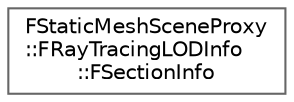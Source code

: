 digraph "Graphical Class Hierarchy"
{
 // INTERACTIVE_SVG=YES
 // LATEX_PDF_SIZE
  bgcolor="transparent";
  edge [fontname=Helvetica,fontsize=10,labelfontname=Helvetica,labelfontsize=10];
  node [fontname=Helvetica,fontsize=10,shape=box,height=0.2,width=0.4];
  rankdir="LR";
  Node0 [id="Node000000",label="FStaticMeshSceneProxy\l::FRayTracingLODInfo\l::FSectionInfo",height=0.2,width=0.4,color="grey40", fillcolor="white", style="filled",URL="$d5/d77/structFStaticMeshSceneProxy_1_1FRayTracingLODInfo_1_1FSectionInfo.html",tooltip=" "];
}
